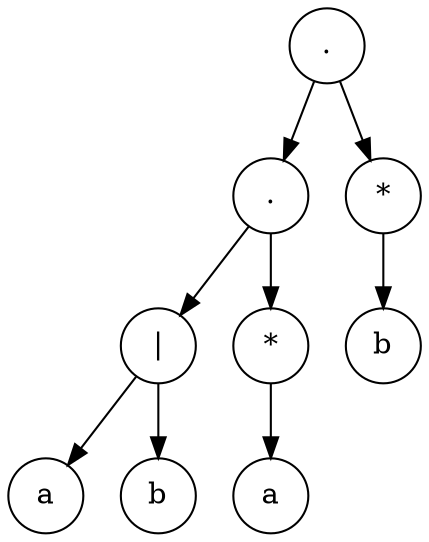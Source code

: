 digraph Tree{
node [shape=circle];
node0 [label="a"];
node1 [label="b"];
node2 [label="|"];
node3 [label="a"];
node4 [label="*"];
node5 [label="."];
node6 [label="b"];
node7 [label="*"];
node8 [label="."];
node2->node0;
node2->node1;
node4->node3;
node5->node2;
node5->node4;
node7->node6;
node8->node5;
node8->node7;
}
